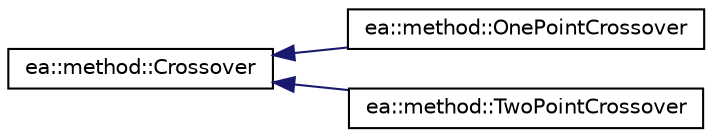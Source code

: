 digraph "Graphical Class Hierarchy"
{
 // LATEX_PDF_SIZE
  edge [fontname="Helvetica",fontsize="10",labelfontname="Helvetica",labelfontsize="10"];
  node [fontname="Helvetica",fontsize="10",shape=record];
  rankdir="LR";
  Node0 [label="ea::method::Crossover",height=0.2,width=0.4,color="black", fillcolor="white", style="filled",URL="$classea_1_1method_1_1Crossover.html",tooltip="Crossover method interface."];
  Node0 -> Node1 [dir="back",color="midnightblue",fontsize="10",style="solid",fontname="Helvetica"];
  Node1 [label="ea::method::OnePointCrossover",height=0.2,width=0.4,color="black", fillcolor="white", style="filled",URL="$classea_1_1method_1_1OnePointCrossover.html",tooltip="Standard one-point crossover."];
  Node0 -> Node2 [dir="back",color="midnightblue",fontsize="10",style="solid",fontname="Helvetica"];
  Node2 [label="ea::method::TwoPointCrossover",height=0.2,width=0.4,color="black", fillcolor="white", style="filled",URL="$classea_1_1method_1_1TwoPointCrossover.html",tooltip="Standard two-point crossover."];
}
